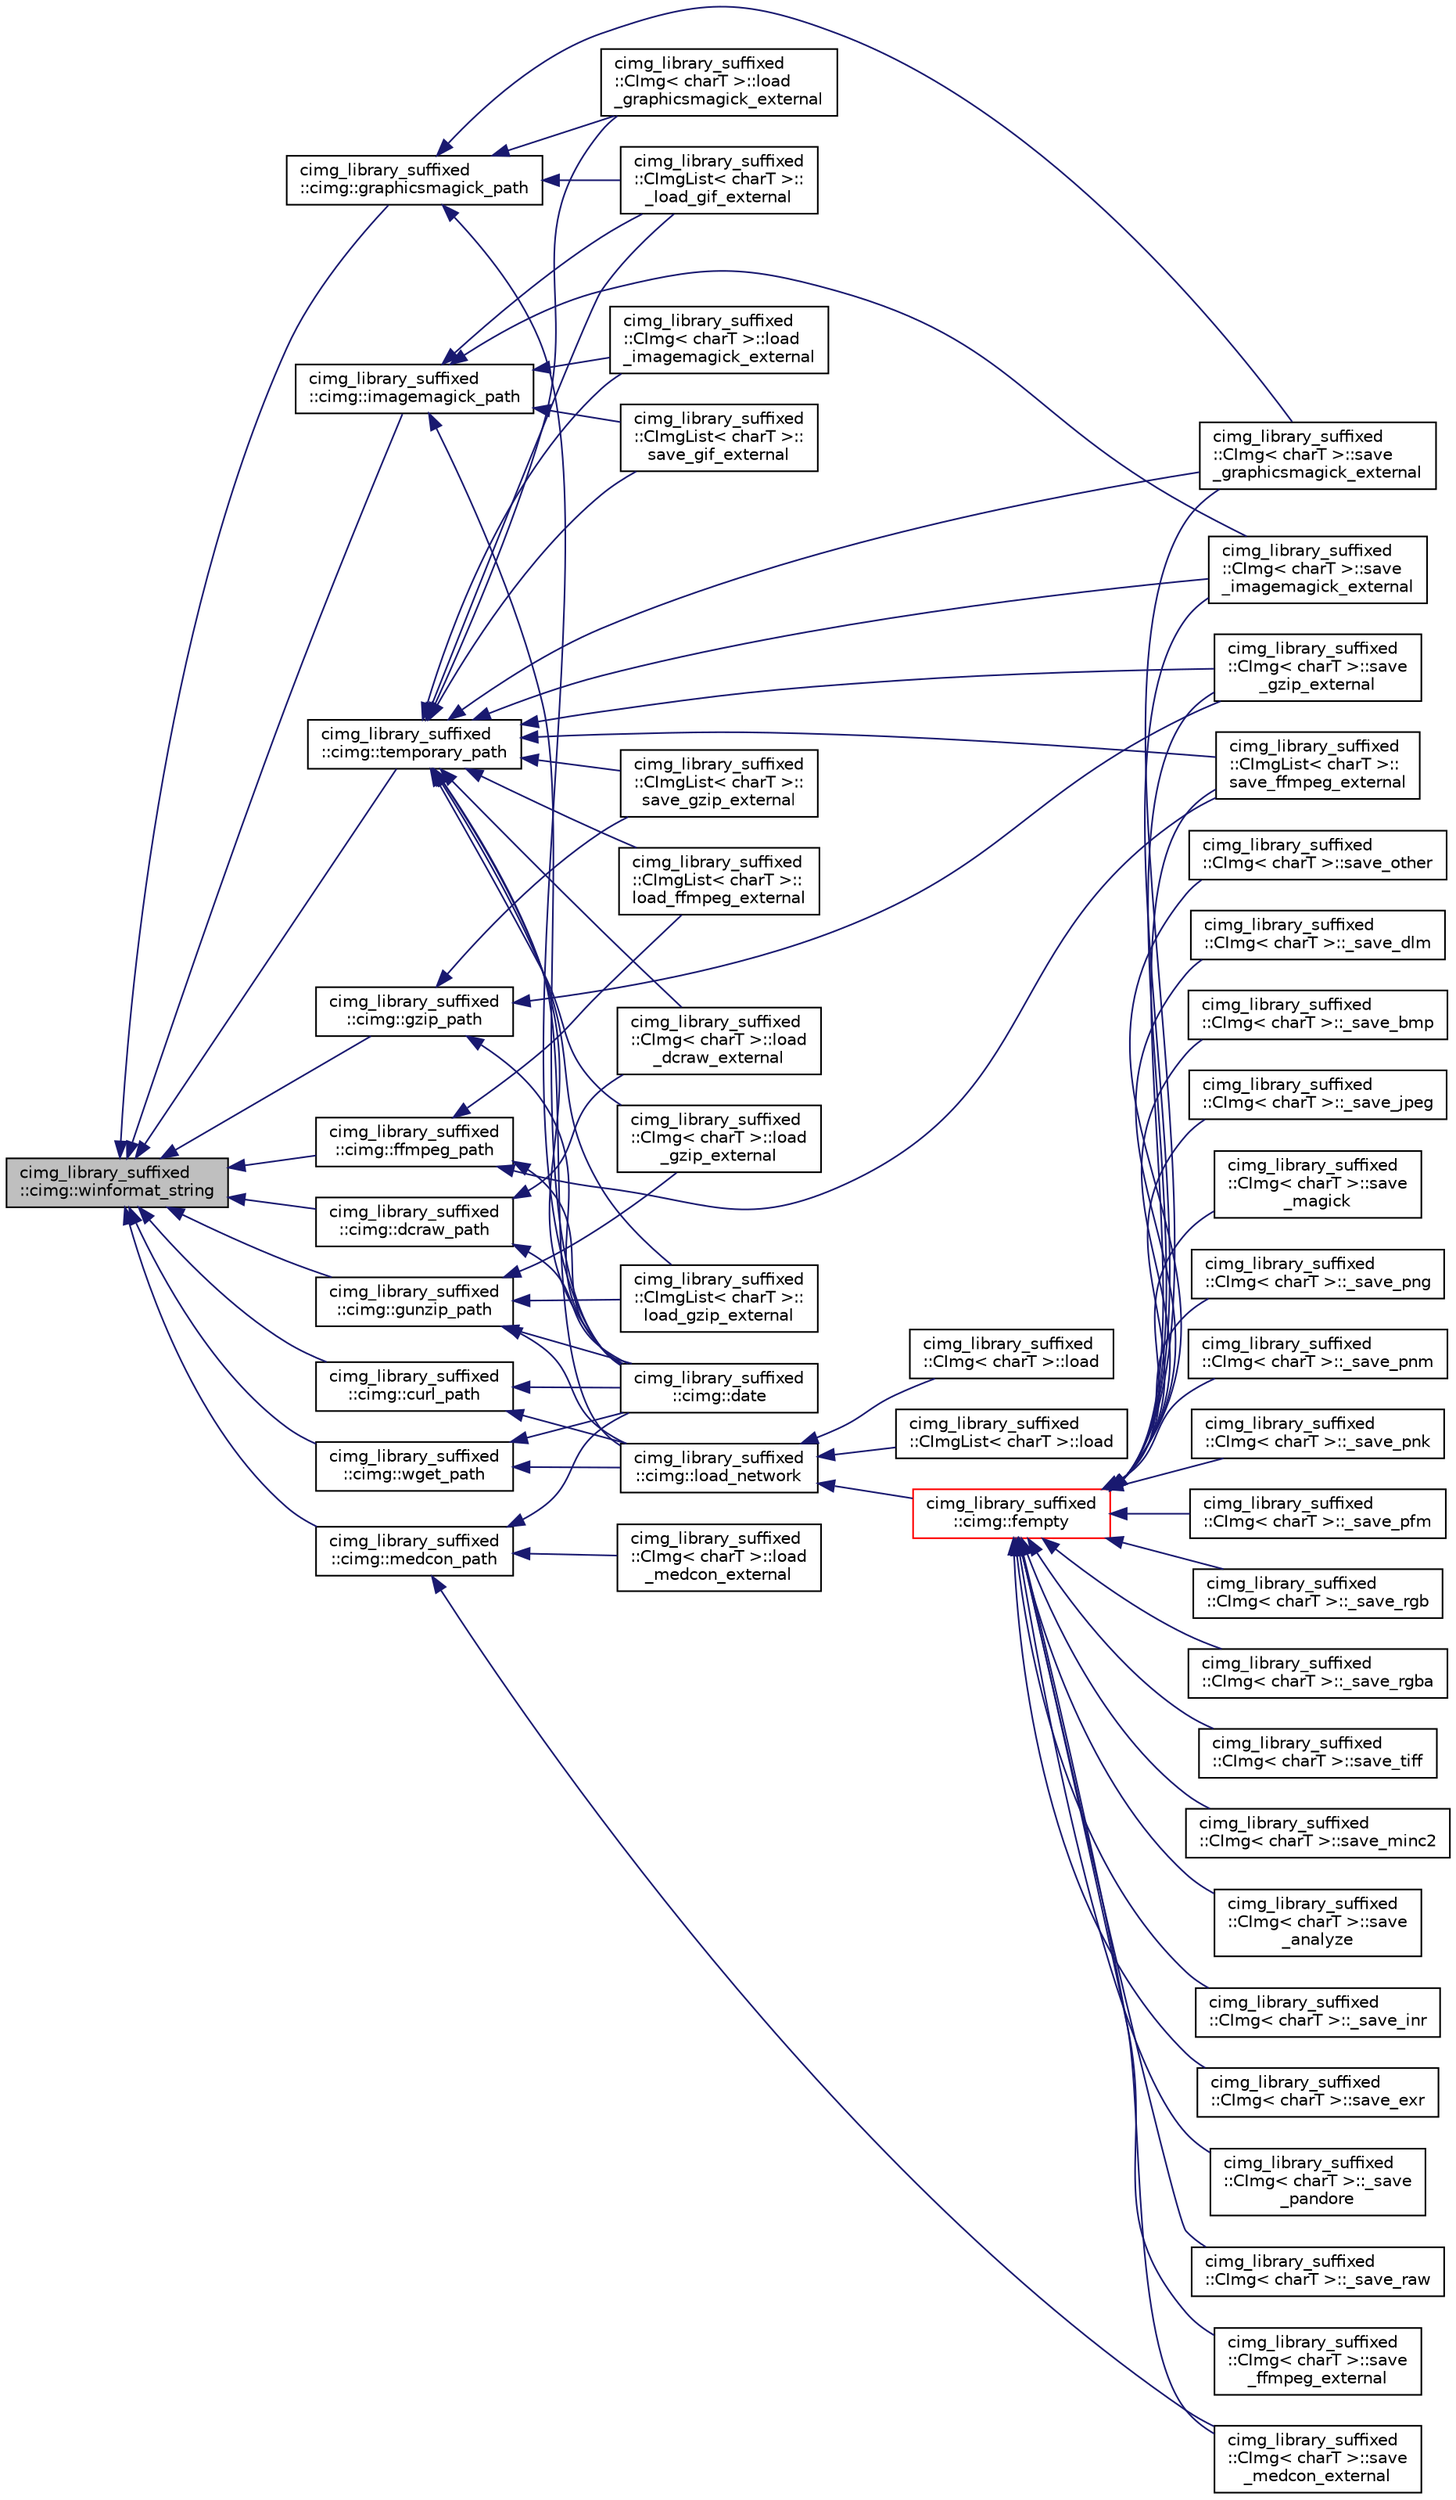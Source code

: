 digraph "cimg_library_suffixed::cimg::winformat_string"
{
  edge [fontname="Helvetica",fontsize="10",labelfontname="Helvetica",labelfontsize="10"];
  node [fontname="Helvetica",fontsize="10",shape=record];
  rankdir="LR";
  Node4886 [label="cimg_library_suffixed\l::cimg::winformat_string",height=0.2,width=0.4,color="black", fillcolor="grey75", style="filled", fontcolor="black"];
  Node4886 -> Node4887 [dir="back",color="midnightblue",fontsize="10",style="solid",fontname="Helvetica"];
  Node4887 [label="cimg_library_suffixed\l::cimg::temporary_path",height=0.2,width=0.4,color="black", fillcolor="white", style="filled",URL="$namespacecimg__library__suffixed_1_1cimg.html#ae9af8e17db04e875db3b45cbe58892d6",tooltip="Get/set path to store temporary files. "];
  Node4887 -> Node4888 [dir="back",color="midnightblue",fontsize="10",style="solid",fontname="Helvetica"];
  Node4888 [label="cimg_library_suffixed\l::cimg::date",height=0.2,width=0.4,color="black", fillcolor="white", style="filled",URL="$namespacecimg__library__suffixed_1_1cimg.html#aac739bf544269324a04504ebe92b93e9",tooltip="Get current local time (single-attribute version). "];
  Node4887 -> Node4889 [dir="back",color="midnightblue",fontsize="10",style="solid",fontname="Helvetica"];
  Node4889 [label="cimg_library_suffixed\l::CImg\< charT \>::load\l_graphicsmagick_external",height=0.2,width=0.4,color="black", fillcolor="white", style="filled",URL="$structcimg__library__suffixed_1_1_c_img.html#a34578e61c66a0046835660bada43e3d6",tooltip="Load image using GraphicsMagick&#39;s external tool &#39;gm&#39;. "];
  Node4887 -> Node4890 [dir="back",color="midnightblue",fontsize="10",style="solid",fontname="Helvetica"];
  Node4890 [label="cimg_library_suffixed\l::CImg\< charT \>::load\l_gzip_external",height=0.2,width=0.4,color="black", fillcolor="white", style="filled",URL="$structcimg__library__suffixed_1_1_c_img.html#a1f1ef95d7faa4c2c7a72d3d347f30dad",tooltip="Load gzipped image file, using external tool &#39;gunzip&#39;. "];
  Node4887 -> Node4891 [dir="back",color="midnightblue",fontsize="10",style="solid",fontname="Helvetica"];
  Node4891 [label="cimg_library_suffixed\l::CImg\< charT \>::load\l_imagemagick_external",height=0.2,width=0.4,color="black", fillcolor="white", style="filled",URL="$structcimg__library__suffixed_1_1_c_img.html#a8278afa0b313d0f3465ef91dabdac549",tooltip="Load image using ImageMagick&#39;s external tool &#39;convert&#39;. "];
  Node4887 -> Node4892 [dir="back",color="midnightblue",fontsize="10",style="solid",fontname="Helvetica"];
  Node4892 [label="cimg_library_suffixed\l::CImg\< charT \>::load\l_dcraw_external",height=0.2,width=0.4,color="black", fillcolor="white", style="filled",URL="$structcimg__library__suffixed_1_1_c_img.html#ae8ee2dbbc634767b37efabe0f0eb7104",tooltip="Load image from a RAW Color Camera file, using external tool &#39;dcraw&#39;. "];
  Node4887 -> Node4893 [dir="back",color="midnightblue",fontsize="10",style="solid",fontname="Helvetica"];
  Node4893 [label="cimg_library_suffixed\l::CImg\< charT \>::save\l_gzip_external",height=0.2,width=0.4,color="black", fillcolor="white", style="filled",URL="$structcimg__library__suffixed_1_1_c_img.html#a53983bb4f1ebe2a817b68029b8c04cb1",tooltip="Save image using gzip external binary. "];
  Node4887 -> Node4894 [dir="back",color="midnightblue",fontsize="10",style="solid",fontname="Helvetica"];
  Node4894 [label="cimg_library_suffixed\l::CImg\< charT \>::save\l_graphicsmagick_external",height=0.2,width=0.4,color="black", fillcolor="white", style="filled",URL="$structcimg__library__suffixed_1_1_c_img.html#a44f125968c20e8c7d833bf7d75c32db6",tooltip="Save image using GraphicsMagick&#39;s external binary. "];
  Node4887 -> Node4895 [dir="back",color="midnightblue",fontsize="10",style="solid",fontname="Helvetica"];
  Node4895 [label="cimg_library_suffixed\l::CImg\< charT \>::save\l_imagemagick_external",height=0.2,width=0.4,color="black", fillcolor="white", style="filled",URL="$structcimg__library__suffixed_1_1_c_img.html#afbf8db949f62c8bd3f2f73ba3d9c1420",tooltip="Save image using ImageMagick&#39;s external binary. "];
  Node4887 -> Node4896 [dir="back",color="midnightblue",fontsize="10",style="solid",fontname="Helvetica"];
  Node4896 [label="cimg_library_suffixed\l::CImgList\< charT \>::\lload_ffmpeg_external",height=0.2,width=0.4,color="black", fillcolor="white", style="filled",URL="$structcimg__library__suffixed_1_1_c_img_list.html#aa1c97a6c05ba746d02440eec0ad2e602",tooltip="Load an image from a video file using the external tool &#39;ffmpeg&#39;. "];
  Node4887 -> Node4897 [dir="back",color="midnightblue",fontsize="10",style="solid",fontname="Helvetica"];
  Node4897 [label="cimg_library_suffixed\l::CImgList\< charT \>::\l_load_gif_external",height=0.2,width=0.4,color="black", fillcolor="white", style="filled",URL="$structcimg__library__suffixed_1_1_c_img_list.html#a666592ad2e1ecef3317d060696ebbfaa"];
  Node4887 -> Node4898 [dir="back",color="midnightblue",fontsize="10",style="solid",fontname="Helvetica"];
  Node4898 [label="cimg_library_suffixed\l::CImgList\< charT \>::\lload_gzip_external",height=0.2,width=0.4,color="black", fillcolor="white", style="filled",URL="$structcimg__library__suffixed_1_1_c_img_list.html#aae55e9a79bf2f7e08108dd200f63bf2c",tooltip="Load a gzipped list, using external tool &#39;gunzip&#39;. "];
  Node4887 -> Node4899 [dir="back",color="midnightblue",fontsize="10",style="solid",fontname="Helvetica"];
  Node4899 [label="cimg_library_suffixed\l::CImgList\< charT \>::\lsave_gif_external",height=0.2,width=0.4,color="black", fillcolor="white", style="filled",URL="$structcimg__library__suffixed_1_1_c_img_list.html#a759ef20b53f1e507973dc53fcc2c7bb2",tooltip="Save image sequence as a GIF animated file. "];
  Node4887 -> Node4900 [dir="back",color="midnightblue",fontsize="10",style="solid",fontname="Helvetica"];
  Node4900 [label="cimg_library_suffixed\l::CImgList\< charT \>::\lsave_gzip_external",height=0.2,width=0.4,color="black", fillcolor="white", style="filled",URL="$structcimg__library__suffixed_1_1_c_img_list.html#aad5afe8b913e276dd281255dd787b4ba",tooltip="Save list as a gzipped file, using external tool &#39;gzip&#39;. "];
  Node4887 -> Node4901 [dir="back",color="midnightblue",fontsize="10",style="solid",fontname="Helvetica"];
  Node4901 [label="cimg_library_suffixed\l::CImgList\< charT \>::\lsave_ffmpeg_external",height=0.2,width=0.4,color="black", fillcolor="white", style="filled",URL="$structcimg__library__suffixed_1_1_c_img_list.html#af09a45345581747984f4df0607418f2c",tooltip="Save image sequence, using the external tool &#39;ffmpeg&#39;. "];
  Node4887 -> Node4902 [dir="back",color="midnightblue",fontsize="10",style="solid",fontname="Helvetica"];
  Node4902 [label="cimg_library_suffixed\l::cimg::load_network",height=0.2,width=0.4,color="black", fillcolor="white", style="filled",URL="$namespacecimg__library__suffixed_1_1cimg.html#a90c05fe6fc049cba75f3a12807e97158",tooltip="Load file from network as a local temporary file. "];
  Node4902 -> Node4903 [dir="back",color="midnightblue",fontsize="10",style="solid",fontname="Helvetica"];
  Node4903 [label="cimg_library_suffixed\l::cimg::fempty",height=0.2,width=0.4,color="red", fillcolor="white", style="filled",URL="$namespacecimg__library__suffixed_1_1cimg.html#a0f3577978081461118330fc3ecd4b9db",tooltip="Create an empty file. "];
  Node4903 -> Node4904 [dir="back",color="midnightblue",fontsize="10",style="solid",fontname="Helvetica"];
  Node4904 [label="cimg_library_suffixed\l::CImg\< charT \>::_save_dlm",height=0.2,width=0.4,color="black", fillcolor="white", style="filled",URL="$structcimg__library__suffixed_1_1_c_img.html#a78929d9b9d2af829f3e3fc576e99b61d"];
  Node4903 -> Node4905 [dir="back",color="midnightblue",fontsize="10",style="solid",fontname="Helvetica"];
  Node4905 [label="cimg_library_suffixed\l::CImg\< charT \>::_save_bmp",height=0.2,width=0.4,color="black", fillcolor="white", style="filled",URL="$structcimg__library__suffixed_1_1_c_img.html#ae9faefb948746c5d646fe5c80f28c4fc"];
  Node4903 -> Node4906 [dir="back",color="midnightblue",fontsize="10",style="solid",fontname="Helvetica"];
  Node4906 [label="cimg_library_suffixed\l::CImg\< charT \>::_save_jpeg",height=0.2,width=0.4,color="black", fillcolor="white", style="filled",URL="$structcimg__library__suffixed_1_1_c_img.html#aa41e292505817af60a4896ed19302304"];
  Node4903 -> Node4907 [dir="back",color="midnightblue",fontsize="10",style="solid",fontname="Helvetica"];
  Node4907 [label="cimg_library_suffixed\l::CImg\< charT \>::save\l_magick",height=0.2,width=0.4,color="black", fillcolor="white", style="filled",URL="$structcimg__library__suffixed_1_1_c_img.html#a6beb63196c9a26f6894e4654f771c1e5",tooltip="Save image, using built-in ImageMagick++ library. "];
  Node4903 -> Node4908 [dir="back",color="midnightblue",fontsize="10",style="solid",fontname="Helvetica"];
  Node4908 [label="cimg_library_suffixed\l::CImg\< charT \>::_save_png",height=0.2,width=0.4,color="black", fillcolor="white", style="filled",URL="$structcimg__library__suffixed_1_1_c_img.html#aab5e304310373159e357250314e99da6"];
  Node4903 -> Node4909 [dir="back",color="midnightblue",fontsize="10",style="solid",fontname="Helvetica"];
  Node4909 [label="cimg_library_suffixed\l::CImg\< charT \>::_save_pnm",height=0.2,width=0.4,color="black", fillcolor="white", style="filled",URL="$structcimg__library__suffixed_1_1_c_img.html#a3b62455c9523881fa64a47d8362c3d80"];
  Node4903 -> Node4910 [dir="back",color="midnightblue",fontsize="10",style="solid",fontname="Helvetica"];
  Node4910 [label="cimg_library_suffixed\l::CImg\< charT \>::_save_pnk",height=0.2,width=0.4,color="black", fillcolor="white", style="filled",URL="$structcimg__library__suffixed_1_1_c_img.html#a4bcf33abcee45165d20d9530f6c85242"];
  Node4903 -> Node4911 [dir="back",color="midnightblue",fontsize="10",style="solid",fontname="Helvetica"];
  Node4911 [label="cimg_library_suffixed\l::CImg\< charT \>::_save_pfm",height=0.2,width=0.4,color="black", fillcolor="white", style="filled",URL="$structcimg__library__suffixed_1_1_c_img.html#a65be74d7d22bb71e708b3beb8e9cae49"];
  Node4903 -> Node4912 [dir="back",color="midnightblue",fontsize="10",style="solid",fontname="Helvetica"];
  Node4912 [label="cimg_library_suffixed\l::CImg\< charT \>::_save_rgb",height=0.2,width=0.4,color="black", fillcolor="white", style="filled",URL="$structcimg__library__suffixed_1_1_c_img.html#a06c5e27c1dde885a96cfdad05835644e"];
  Node4903 -> Node4913 [dir="back",color="midnightblue",fontsize="10",style="solid",fontname="Helvetica"];
  Node4913 [label="cimg_library_suffixed\l::CImg\< charT \>::_save_rgba",height=0.2,width=0.4,color="black", fillcolor="white", style="filled",URL="$structcimg__library__suffixed_1_1_c_img.html#a974a21a1c7242ff9b08e4590701d920d"];
  Node4903 -> Node4914 [dir="back",color="midnightblue",fontsize="10",style="solid",fontname="Helvetica"];
  Node4914 [label="cimg_library_suffixed\l::CImg\< charT \>::save_tiff",height=0.2,width=0.4,color="black", fillcolor="white", style="filled",URL="$structcimg__library__suffixed_1_1_c_img.html#a87e93148404e8d79b7b5218e58eabf3c",tooltip="Save image as a TIFF file. "];
  Node4903 -> Node4915 [dir="back",color="midnightblue",fontsize="10",style="solid",fontname="Helvetica"];
  Node4915 [label="cimg_library_suffixed\l::CImg\< charT \>::save_minc2",height=0.2,width=0.4,color="black", fillcolor="white", style="filled",URL="$structcimg__library__suffixed_1_1_c_img.html#ab3b2aa455cd56ce20a03cb0b68ca68fc",tooltip="Save image as a MINC2 file. "];
  Node4903 -> Node4916 [dir="back",color="midnightblue",fontsize="10",style="solid",fontname="Helvetica"];
  Node4916 [label="cimg_library_suffixed\l::CImg\< charT \>::save\l_analyze",height=0.2,width=0.4,color="black", fillcolor="white", style="filled",URL="$structcimg__library__suffixed_1_1_c_img.html#a09711118d3b31870942e99adbefffed1",tooltip="Save image as an ANALYZE7.5 or NIFTI file. "];
  Node4903 -> Node4917 [dir="back",color="midnightblue",fontsize="10",style="solid",fontname="Helvetica"];
  Node4917 [label="cimg_library_suffixed\l::CImg\< charT \>::_save_inr",height=0.2,width=0.4,color="black", fillcolor="white", style="filled",URL="$structcimg__library__suffixed_1_1_c_img.html#aa29c8a2179f282535660800f9b9192e0"];
  Node4903 -> Node4918 [dir="back",color="midnightblue",fontsize="10",style="solid",fontname="Helvetica"];
  Node4918 [label="cimg_library_suffixed\l::CImg\< charT \>::save_exr",height=0.2,width=0.4,color="black", fillcolor="white", style="filled",URL="$structcimg__library__suffixed_1_1_c_img.html#ad5fb082bca9bcc268e8f77019788ae51",tooltip="Save image as an OpenEXR file. "];
  Node4903 -> Node4919 [dir="back",color="midnightblue",fontsize="10",style="solid",fontname="Helvetica"];
  Node4919 [label="cimg_library_suffixed\l::CImg\< charT \>::_save\l_pandore",height=0.2,width=0.4,color="black", fillcolor="white", style="filled",URL="$structcimg__library__suffixed_1_1_c_img.html#a01931f2bad5c72da454d990ebcf55f94"];
  Node4903 -> Node4920 [dir="back",color="midnightblue",fontsize="10",style="solid",fontname="Helvetica"];
  Node4920 [label="cimg_library_suffixed\l::CImg\< charT \>::_save_raw",height=0.2,width=0.4,color="black", fillcolor="white", style="filled",URL="$structcimg__library__suffixed_1_1_c_img.html#a069feb3e722bb4a1f52ea72c1c86ca97"];
  Node4903 -> Node4921 [dir="back",color="midnightblue",fontsize="10",style="solid",fontname="Helvetica"];
  Node4921 [label="cimg_library_suffixed\l::CImg\< charT \>::save\l_ffmpeg_external",height=0.2,width=0.4,color="black", fillcolor="white", style="filled",URL="$structcimg__library__suffixed_1_1_c_img.html#a3a8132f303e3295e0219ea4518c6ef20",tooltip="Save volumetric image as a video, using ffmpeg external binary. "];
  Node4903 -> Node4893 [dir="back",color="midnightblue",fontsize="10",style="solid",fontname="Helvetica"];
  Node4903 -> Node4894 [dir="back",color="midnightblue",fontsize="10",style="solid",fontname="Helvetica"];
  Node4903 -> Node4895 [dir="back",color="midnightblue",fontsize="10",style="solid",fontname="Helvetica"];
  Node4903 -> Node4922 [dir="back",color="midnightblue",fontsize="10",style="solid",fontname="Helvetica"];
  Node4922 [label="cimg_library_suffixed\l::CImg\< charT \>::save\l_medcon_external",height=0.2,width=0.4,color="black", fillcolor="white", style="filled",URL="$structcimg__library__suffixed_1_1_c_img.html#a30d02c3d77fc43c8b5845e92268cdab5",tooltip="Save image as a Dicom file. "];
  Node4903 -> Node4923 [dir="back",color="midnightblue",fontsize="10",style="solid",fontname="Helvetica"];
  Node4923 [label="cimg_library_suffixed\l::CImg\< charT \>::save_other",height=0.2,width=0.4,color="black", fillcolor="white", style="filled",URL="$structcimg__library__suffixed_1_1_c_img.html#a6b77dc615829820ba0675409feaef3d8"];
  Node4903 -> Node4901 [dir="back",color="midnightblue",fontsize="10",style="solid",fontname="Helvetica"];
  Node4902 -> Node4926 [dir="back",color="midnightblue",fontsize="10",style="solid",fontname="Helvetica"];
  Node4926 [label="cimg_library_suffixed\l::CImg\< charT \>::load",height=0.2,width=0.4,color="black", fillcolor="white", style="filled",URL="$structcimg__library__suffixed_1_1_c_img.html#ae8353b28bfbc5c4421c7adfbb98fe32f",tooltip="Load image from a file. "];
  Node4902 -> Node4927 [dir="back",color="midnightblue",fontsize="10",style="solid",fontname="Helvetica"];
  Node4927 [label="cimg_library_suffixed\l::CImgList\< charT \>::load",height=0.2,width=0.4,color="black", fillcolor="white", style="filled",URL="$structcimg__library__suffixed_1_1_c_img_list.html#a63bd67d8dd2301933df7decb4612916e",tooltip="Load a list from a file. "];
  Node4886 -> Node4928 [dir="back",color="midnightblue",fontsize="10",style="solid",fontname="Helvetica"];
  Node4928 [label="cimg_library_suffixed\l::cimg::imagemagick_path",height=0.2,width=0.4,color="black", fillcolor="white", style="filled",URL="$namespacecimg__library__suffixed_1_1cimg.html#a96cabeea0a54a10aeee97ead7b672f0f",tooltip="Get/set path to the Program Files/ directory (Windows only). "];
  Node4928 -> Node4888 [dir="back",color="midnightblue",fontsize="10",style="solid",fontname="Helvetica"];
  Node4928 -> Node4891 [dir="back",color="midnightblue",fontsize="10",style="solid",fontname="Helvetica"];
  Node4928 -> Node4895 [dir="back",color="midnightblue",fontsize="10",style="solid",fontname="Helvetica"];
  Node4928 -> Node4897 [dir="back",color="midnightblue",fontsize="10",style="solid",fontname="Helvetica"];
  Node4928 -> Node4899 [dir="back",color="midnightblue",fontsize="10",style="solid",fontname="Helvetica"];
  Node4886 -> Node4929 [dir="back",color="midnightblue",fontsize="10",style="solid",fontname="Helvetica"];
  Node4929 [label="cimg_library_suffixed\l::cimg::graphicsmagick_path",height=0.2,width=0.4,color="black", fillcolor="white", style="filled",URL="$namespacecimg__library__suffixed_1_1cimg.html#ab4063d8fb2c2564596f33f4a75436f76",tooltip="Get/set path to the GraphicsMagick&#39;s gm binary. "];
  Node4929 -> Node4888 [dir="back",color="midnightblue",fontsize="10",style="solid",fontname="Helvetica"];
  Node4929 -> Node4889 [dir="back",color="midnightblue",fontsize="10",style="solid",fontname="Helvetica"];
  Node4929 -> Node4894 [dir="back",color="midnightblue",fontsize="10",style="solid",fontname="Helvetica"];
  Node4929 -> Node4897 [dir="back",color="midnightblue",fontsize="10",style="solid",fontname="Helvetica"];
  Node4886 -> Node4930 [dir="back",color="midnightblue",fontsize="10",style="solid",fontname="Helvetica"];
  Node4930 [label="cimg_library_suffixed\l::cimg::medcon_path",height=0.2,width=0.4,color="black", fillcolor="white", style="filled",URL="$namespacecimg__library__suffixed_1_1cimg.html#a65c2f6f9671ac4f3eae2b5624313926e",tooltip="Get/set path to the XMedcon&#39;s medcon binary. "];
  Node4930 -> Node4888 [dir="back",color="midnightblue",fontsize="10",style="solid",fontname="Helvetica"];
  Node4930 -> Node4931 [dir="back",color="midnightblue",fontsize="10",style="solid",fontname="Helvetica"];
  Node4931 [label="cimg_library_suffixed\l::CImg\< charT \>::load\l_medcon_external",height=0.2,width=0.4,color="black", fillcolor="white", style="filled",URL="$structcimg__library__suffixed_1_1_c_img.html#a8306218d5edf273c822113b799fd89cc",tooltip="Load image from a DICOM file, using XMedcon&#39;s external tool &#39;medcon&#39;. "];
  Node4930 -> Node4922 [dir="back",color="midnightblue",fontsize="10",style="solid",fontname="Helvetica"];
  Node4886 -> Node4932 [dir="back",color="midnightblue",fontsize="10",style="solid",fontname="Helvetica"];
  Node4932 [label="cimg_library_suffixed\l::cimg::ffmpeg_path",height=0.2,width=0.4,color="black", fillcolor="white", style="filled",URL="$namespacecimg__library__suffixed_1_1cimg.html#a5b8fba26176c5506b1eb27e70ca44889",tooltip="Get/set path to the FFMPEG&#39;s ffmpeg binary. "];
  Node4932 -> Node4888 [dir="back",color="midnightblue",fontsize="10",style="solid",fontname="Helvetica"];
  Node4932 -> Node4896 [dir="back",color="midnightblue",fontsize="10",style="solid",fontname="Helvetica"];
  Node4932 -> Node4901 [dir="back",color="midnightblue",fontsize="10",style="solid",fontname="Helvetica"];
  Node4886 -> Node4933 [dir="back",color="midnightblue",fontsize="10",style="solid",fontname="Helvetica"];
  Node4933 [label="cimg_library_suffixed\l::cimg::gzip_path",height=0.2,width=0.4,color="black", fillcolor="white", style="filled",URL="$namespacecimg__library__suffixed_1_1cimg.html#aac00308d827ccbd69bd26c9ba6e1356b",tooltip="Get/set path to the gzip binary. "];
  Node4933 -> Node4888 [dir="back",color="midnightblue",fontsize="10",style="solid",fontname="Helvetica"];
  Node4933 -> Node4893 [dir="back",color="midnightblue",fontsize="10",style="solid",fontname="Helvetica"];
  Node4933 -> Node4900 [dir="back",color="midnightblue",fontsize="10",style="solid",fontname="Helvetica"];
  Node4886 -> Node4934 [dir="back",color="midnightblue",fontsize="10",style="solid",fontname="Helvetica"];
  Node4934 [label="cimg_library_suffixed\l::cimg::gunzip_path",height=0.2,width=0.4,color="black", fillcolor="white", style="filled",URL="$namespacecimg__library__suffixed_1_1cimg.html#a7b4390d7bec2ffbf27d108f1c3a699e0",tooltip="Get/set path to the gunzip binary. "];
  Node4934 -> Node4888 [dir="back",color="midnightblue",fontsize="10",style="solid",fontname="Helvetica"];
  Node4934 -> Node4890 [dir="back",color="midnightblue",fontsize="10",style="solid",fontname="Helvetica"];
  Node4934 -> Node4898 [dir="back",color="midnightblue",fontsize="10",style="solid",fontname="Helvetica"];
  Node4934 -> Node4902 [dir="back",color="midnightblue",fontsize="10",style="solid",fontname="Helvetica"];
  Node4886 -> Node4935 [dir="back",color="midnightblue",fontsize="10",style="solid",fontname="Helvetica"];
  Node4935 [label="cimg_library_suffixed\l::cimg::dcraw_path",height=0.2,width=0.4,color="black", fillcolor="white", style="filled",URL="$namespacecimg__library__suffixed_1_1cimg.html#ad2459563e2ed326f303b9ac4e91744b0",tooltip="Get/set path to the dcraw binary. "];
  Node4935 -> Node4888 [dir="back",color="midnightblue",fontsize="10",style="solid",fontname="Helvetica"];
  Node4935 -> Node4892 [dir="back",color="midnightblue",fontsize="10",style="solid",fontname="Helvetica"];
  Node4886 -> Node4936 [dir="back",color="midnightblue",fontsize="10",style="solid",fontname="Helvetica"];
  Node4936 [label="cimg_library_suffixed\l::cimg::wget_path",height=0.2,width=0.4,color="black", fillcolor="white", style="filled",URL="$namespacecimg__library__suffixed_1_1cimg.html#a36ccf2e6a6542f4e93eac819cf5d91ba",tooltip="Get/set path to the wget binary. "];
  Node4936 -> Node4888 [dir="back",color="midnightblue",fontsize="10",style="solid",fontname="Helvetica"];
  Node4936 -> Node4902 [dir="back",color="midnightblue",fontsize="10",style="solid",fontname="Helvetica"];
  Node4886 -> Node4937 [dir="back",color="midnightblue",fontsize="10",style="solid",fontname="Helvetica"];
  Node4937 [label="cimg_library_suffixed\l::cimg::curl_path",height=0.2,width=0.4,color="black", fillcolor="white", style="filled",URL="$namespacecimg__library__suffixed_1_1cimg.html#aebd4f990c3e148573c96c04dbfdcc5c6",tooltip="Get/set path to the curl binary. "];
  Node4937 -> Node4888 [dir="back",color="midnightblue",fontsize="10",style="solid",fontname="Helvetica"];
  Node4937 -> Node4902 [dir="back",color="midnightblue",fontsize="10",style="solid",fontname="Helvetica"];
}
